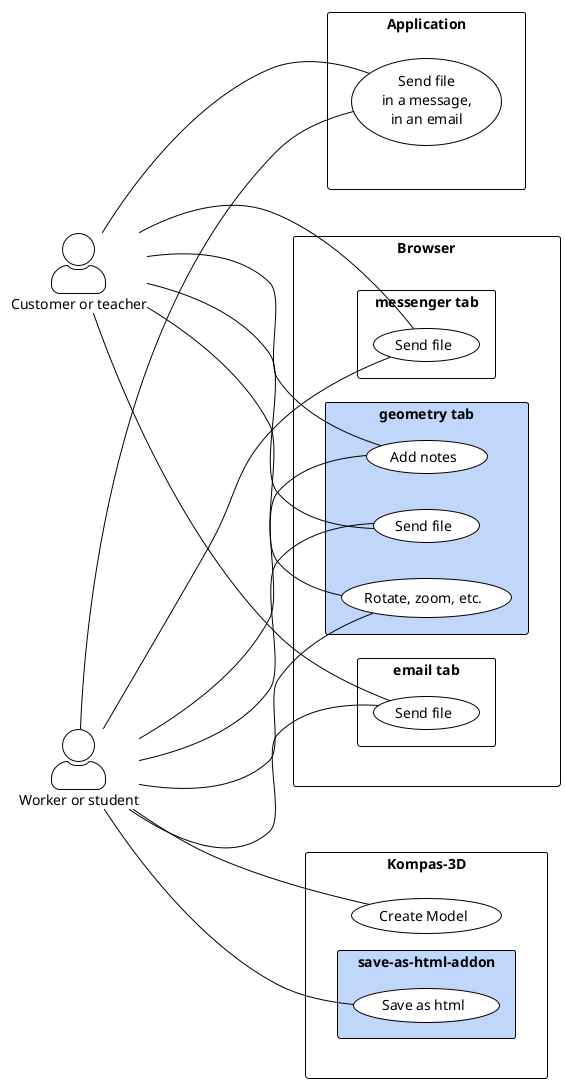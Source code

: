 @startuml idea.usecase
!theme plain
left to right direction 
skinparam handwritten false
skinparam actorStyle awesome 


skinparam packageStyle rectangle

actor one as "Worker or student"
actor two as "Customer or teacher"

rectangle Kompas-3D as kapp {
    one ---- (Create Model)
    rectangle save-as-html-addon #c1d6fb {
        one ---- (Save as html)
    }
}
rectangle Browser {
    rectangle "geometry tab" #c1d6fb {
        usecase s1 as "Send file"
        usecase com as "Add notes"
        usecase work as "Rotate, zoom, etc."
        one ---- s1
        two ---- s1
        one ---- com
        two ---- com
        one ---- work
        two ---- work
    }
    rectangle "email tab" {
        usecase "Send file" as s2
        one ---- (s2)
        two ---- (s2)
    }
    rectangle "messenger tab" {
        usecase "Send file" as s5
        one ---- (s5)
        two ---- (s5)
    }
}

rectangle Application {
    usecase s3 as "Send file
    in a message,
    in an email"
    one ---- (s3)
    two ---- (s3)
}

Browser -[hidden]down- Application

kapp -[hidden]left- Application
kapp -[hidden]down- Browser 

@enduml